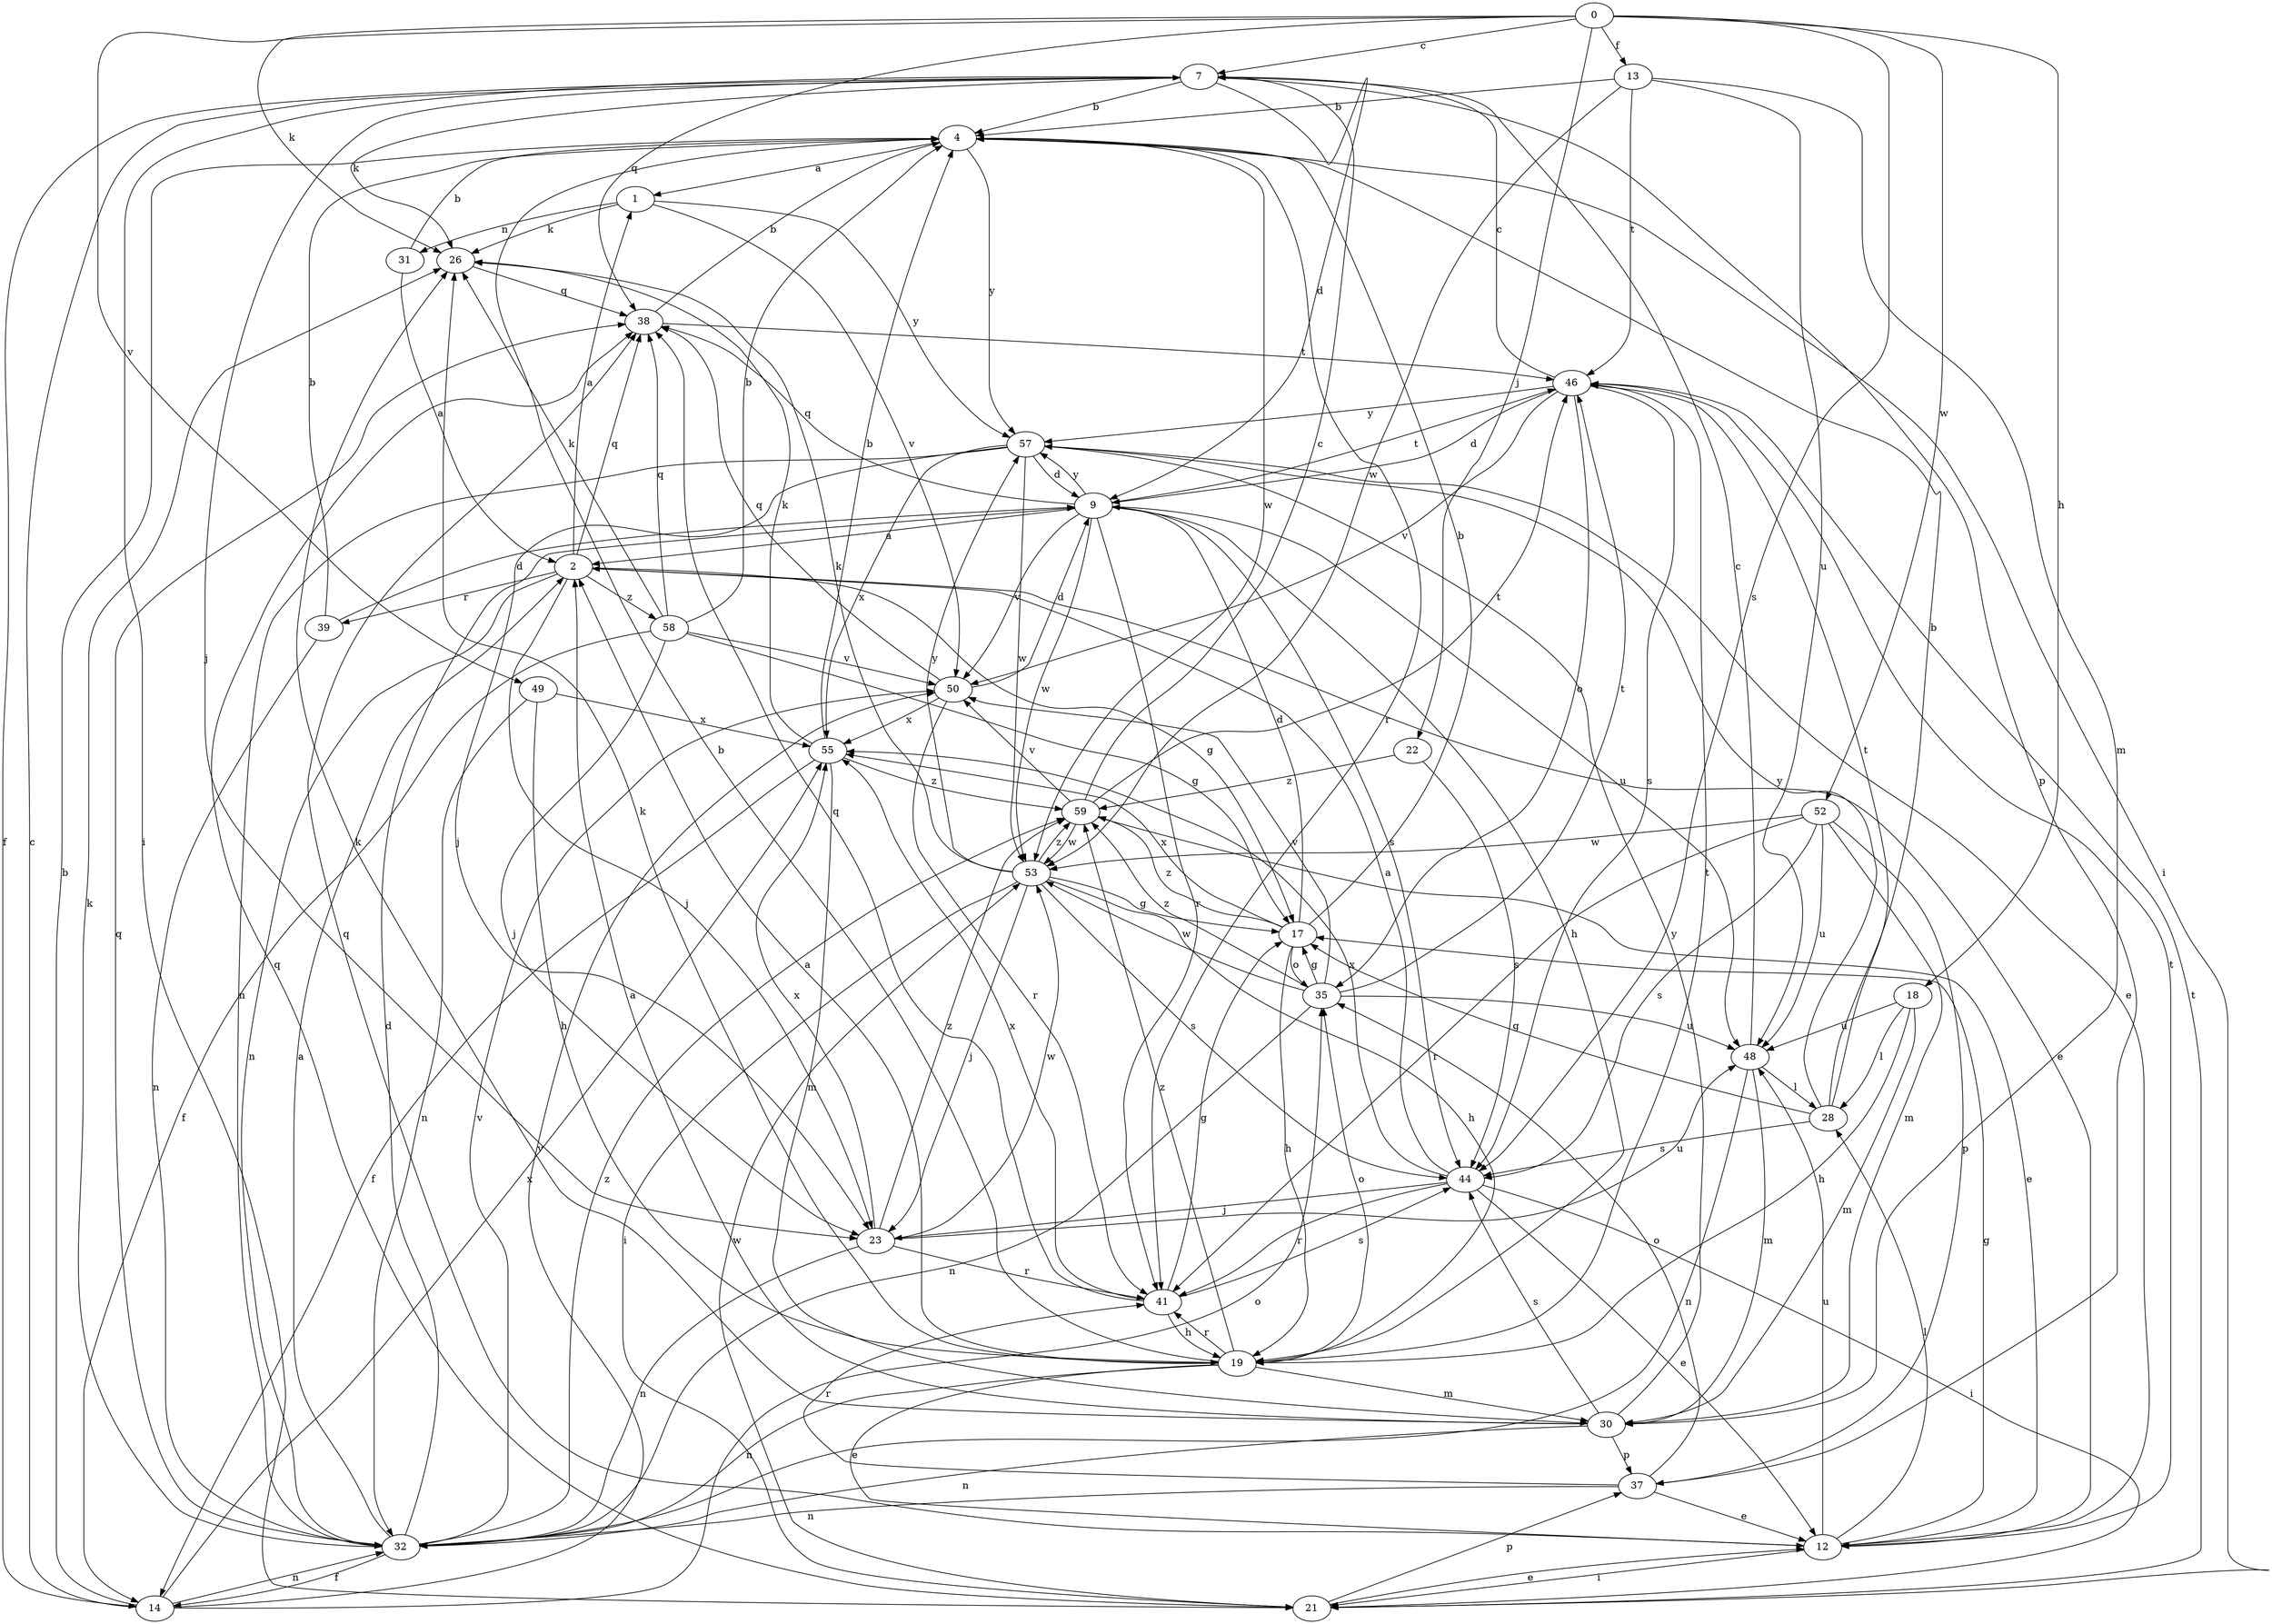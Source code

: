 strict digraph  {
0;
1;
2;
4;
7;
9;
12;
13;
14;
17;
18;
19;
21;
22;
23;
26;
28;
30;
31;
32;
35;
37;
38;
39;
41;
44;
46;
48;
49;
50;
52;
53;
55;
57;
58;
59;
0 -> 7  [label=c];
0 -> 13  [label=f];
0 -> 18  [label=h];
0 -> 22  [label=j];
0 -> 26  [label=k];
0 -> 38  [label=q];
0 -> 44  [label=s];
0 -> 49  [label=v];
0 -> 52  [label=w];
1 -> 26  [label=k];
1 -> 31  [label=n];
1 -> 50  [label=v];
1 -> 57  [label=y];
2 -> 1  [label=a];
2 -> 12  [label=e];
2 -> 17  [label=g];
2 -> 23  [label=j];
2 -> 32  [label=n];
2 -> 38  [label=q];
2 -> 39  [label=r];
2 -> 58  [label=z];
4 -> 1  [label=a];
4 -> 21  [label=i];
4 -> 41  [label=r];
4 -> 53  [label=w];
4 -> 57  [label=y];
7 -> 4  [label=b];
7 -> 9  [label=d];
7 -> 14  [label=f];
7 -> 21  [label=i];
7 -> 23  [label=j];
7 -> 26  [label=k];
7 -> 37  [label=p];
9 -> 2  [label=a];
9 -> 19  [label=h];
9 -> 38  [label=q];
9 -> 41  [label=r];
9 -> 44  [label=s];
9 -> 46  [label=t];
9 -> 48  [label=u];
9 -> 50  [label=v];
9 -> 53  [label=w];
9 -> 57  [label=y];
12 -> 17  [label=g];
12 -> 21  [label=i];
12 -> 28  [label=l];
12 -> 38  [label=q];
12 -> 46  [label=t];
12 -> 48  [label=u];
13 -> 4  [label=b];
13 -> 30  [label=m];
13 -> 46  [label=t];
13 -> 48  [label=u];
13 -> 53  [label=w];
14 -> 4  [label=b];
14 -> 7  [label=c];
14 -> 32  [label=n];
14 -> 35  [label=o];
14 -> 50  [label=v];
14 -> 55  [label=x];
17 -> 4  [label=b];
17 -> 9  [label=d];
17 -> 19  [label=h];
17 -> 35  [label=o];
17 -> 55  [label=x];
17 -> 59  [label=z];
18 -> 19  [label=h];
18 -> 28  [label=l];
18 -> 30  [label=m];
18 -> 48  [label=u];
19 -> 2  [label=a];
19 -> 4  [label=b];
19 -> 12  [label=e];
19 -> 26  [label=k];
19 -> 30  [label=m];
19 -> 32  [label=n];
19 -> 35  [label=o];
19 -> 41  [label=r];
19 -> 46  [label=t];
19 -> 59  [label=z];
21 -> 12  [label=e];
21 -> 37  [label=p];
21 -> 38  [label=q];
21 -> 46  [label=t];
21 -> 53  [label=w];
22 -> 44  [label=s];
22 -> 59  [label=z];
23 -> 32  [label=n];
23 -> 41  [label=r];
23 -> 48  [label=u];
23 -> 53  [label=w];
23 -> 55  [label=x];
23 -> 59  [label=z];
26 -> 38  [label=q];
28 -> 4  [label=b];
28 -> 17  [label=g];
28 -> 44  [label=s];
28 -> 46  [label=t];
28 -> 57  [label=y];
30 -> 2  [label=a];
30 -> 26  [label=k];
30 -> 32  [label=n];
30 -> 37  [label=p];
30 -> 44  [label=s];
30 -> 57  [label=y];
31 -> 2  [label=a];
31 -> 4  [label=b];
32 -> 2  [label=a];
32 -> 9  [label=d];
32 -> 14  [label=f];
32 -> 26  [label=k];
32 -> 38  [label=q];
32 -> 50  [label=v];
32 -> 59  [label=z];
35 -> 17  [label=g];
35 -> 32  [label=n];
35 -> 46  [label=t];
35 -> 48  [label=u];
35 -> 50  [label=v];
35 -> 53  [label=w];
35 -> 59  [label=z];
37 -> 12  [label=e];
37 -> 32  [label=n];
37 -> 35  [label=o];
37 -> 41  [label=r];
38 -> 4  [label=b];
38 -> 46  [label=t];
39 -> 4  [label=b];
39 -> 9  [label=d];
39 -> 32  [label=n];
41 -> 17  [label=g];
41 -> 19  [label=h];
41 -> 38  [label=q];
41 -> 44  [label=s];
41 -> 55  [label=x];
44 -> 2  [label=a];
44 -> 12  [label=e];
44 -> 21  [label=i];
44 -> 23  [label=j];
44 -> 41  [label=r];
44 -> 55  [label=x];
46 -> 7  [label=c];
46 -> 9  [label=d];
46 -> 35  [label=o];
46 -> 44  [label=s];
46 -> 50  [label=v];
46 -> 57  [label=y];
48 -> 7  [label=c];
48 -> 28  [label=l];
48 -> 30  [label=m];
48 -> 32  [label=n];
49 -> 19  [label=h];
49 -> 32  [label=n];
49 -> 55  [label=x];
50 -> 9  [label=d];
50 -> 38  [label=q];
50 -> 41  [label=r];
50 -> 55  [label=x];
52 -> 30  [label=m];
52 -> 37  [label=p];
52 -> 41  [label=r];
52 -> 44  [label=s];
52 -> 48  [label=u];
52 -> 53  [label=w];
53 -> 17  [label=g];
53 -> 19  [label=h];
53 -> 21  [label=i];
53 -> 23  [label=j];
53 -> 26  [label=k];
53 -> 44  [label=s];
53 -> 57  [label=y];
53 -> 59  [label=z];
55 -> 4  [label=b];
55 -> 14  [label=f];
55 -> 26  [label=k];
55 -> 30  [label=m];
55 -> 59  [label=z];
57 -> 9  [label=d];
57 -> 12  [label=e];
57 -> 23  [label=j];
57 -> 32  [label=n];
57 -> 53  [label=w];
57 -> 55  [label=x];
58 -> 4  [label=b];
58 -> 14  [label=f];
58 -> 17  [label=g];
58 -> 23  [label=j];
58 -> 26  [label=k];
58 -> 38  [label=q];
58 -> 50  [label=v];
59 -> 7  [label=c];
59 -> 12  [label=e];
59 -> 46  [label=t];
59 -> 50  [label=v];
59 -> 53  [label=w];
}
